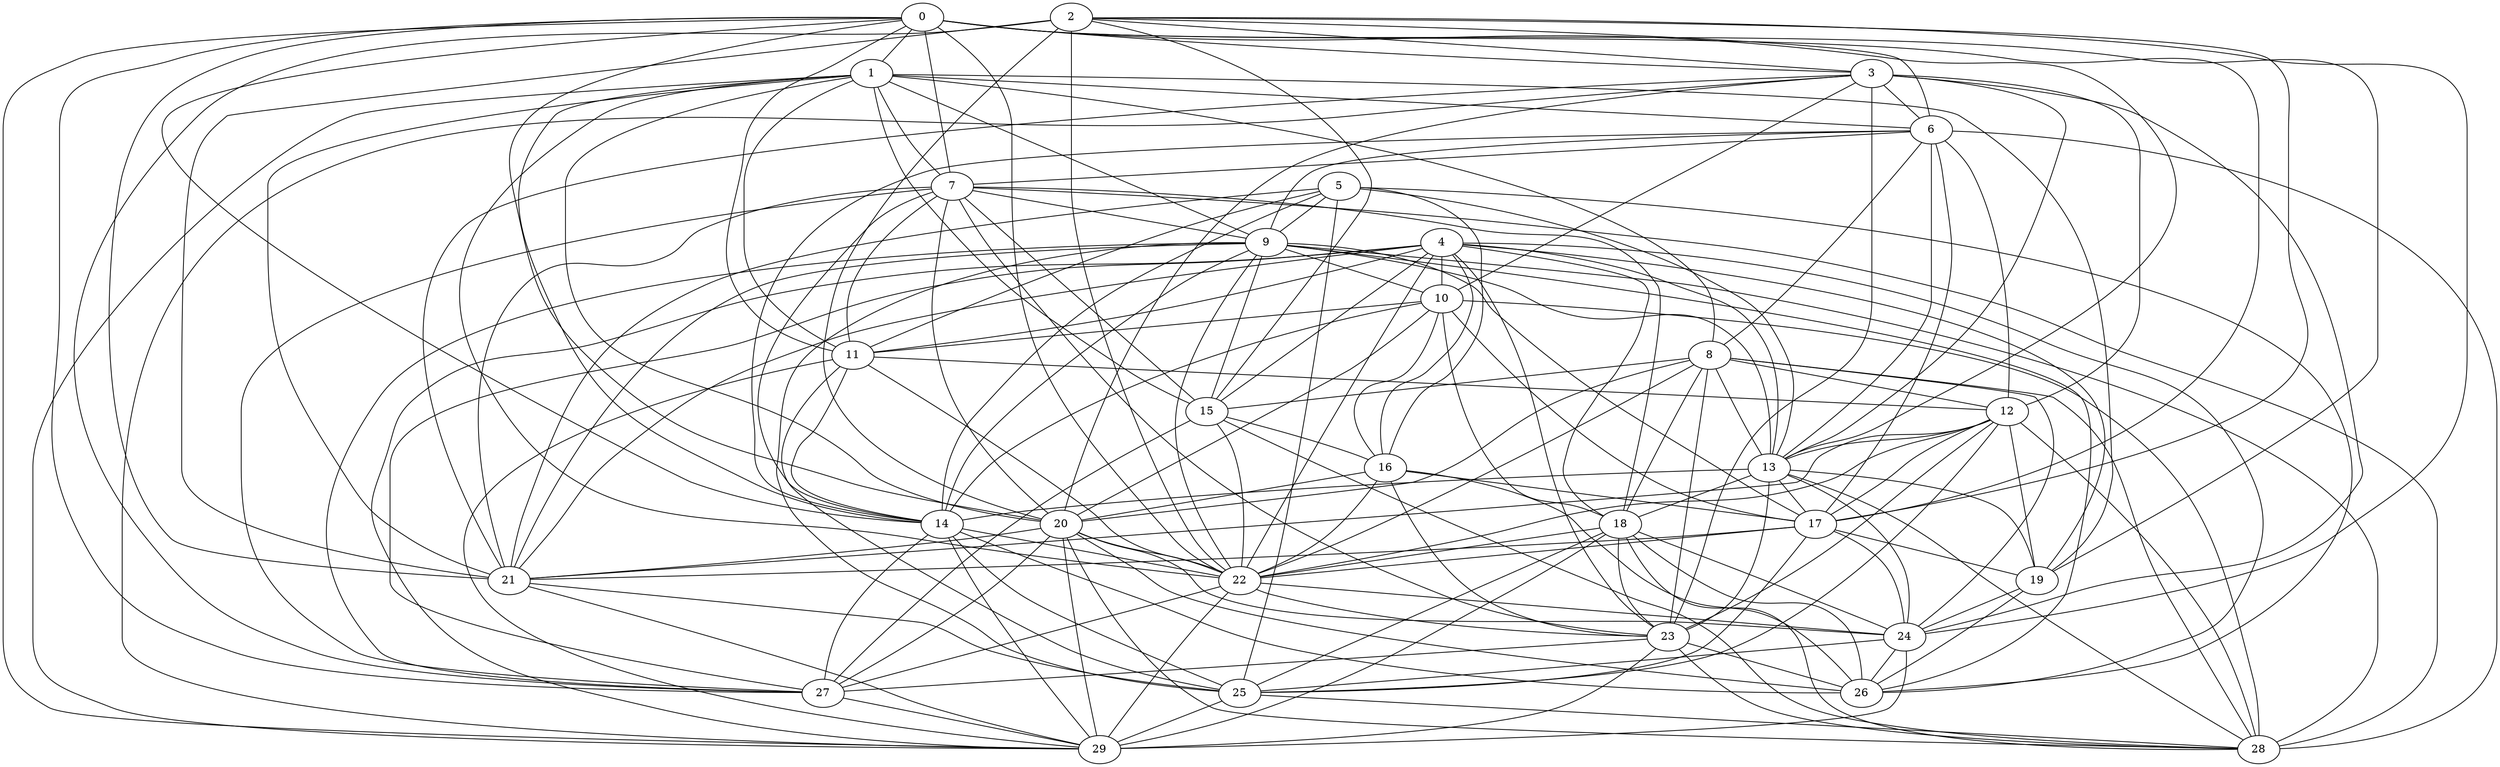 strict graph  {
0;
1;
2;
3;
4;
5;
6;
7;
8;
9;
10;
11;
12;
13;
14;
15;
16;
17;
18;
19;
20;
21;
22;
23;
24;
25;
26;
27;
28;
29;
0 -- 22  [weight=3000];
0 -- 17  [weight=4000];
0 -- 13  [weight=3000];
0 -- 27  [weight=1000];
0 -- 20  [weight=2000];
0 -- 29  [weight=6000];
0 -- 3  [weight=1000];
0 -- 1  [weight=6000];
0 -- 11  [weight=4000];
0 -- 14  [weight=2000];
0 -- 19  [weight=6000];
0 -- 7  [weight=7000];
0 -- 21  [weight=1000];
1 -- 6  [weight=3000];
1 -- 21  [weight=6000];
1 -- 11  [weight=1000];
1 -- 8  [weight=5000];
1 -- 14  [weight=3000];
1 -- 15  [weight=4000];
1 -- 9  [weight=4000];
1 -- 20  [weight=6000];
1 -- 29  [weight=2000];
1 -- 7  [weight=1000];
1 -- 19  [weight=7000];
1 -- 22  [weight=4000];
2 -- 6  [weight=3000];
2 -- 27  [weight=1000];
2 -- 20  [weight=5000];
2 -- 21  [weight=6000];
2 -- 17  [weight=4000];
2 -- 3  [weight=4000];
2 -- 24  [weight=1000];
2 -- 22  [weight=5000];
2 -- 15  [weight=2000];
3 -- 20  [weight=3000];
3 -- 24  [weight=2000];
3 -- 10  [weight=2000];
3 -- 29  [weight=2000];
3 -- 21  [weight=7000];
3 -- 13  [weight=5000];
3 -- 12  [weight=6000];
3 -- 6  [weight=6000];
3 -- 23  [weight=7000];
4 -- 15  [weight=7000];
4 -- 13  [weight=7000];
4 -- 27  [weight=5000];
4 -- 19  [weight=6000];
4 -- 29  [weight=2000];
4 -- 21  [weight=4000];
4 -- 16  [weight=6000];
4 -- 11  [weight=4000];
4 -- 23  [weight=1000];
4 -- 18  [weight=2000];
4 -- 10  [weight=2000];
4 -- 22  [weight=2000];
4 -- 26  [weight=2000];
5 -- 25  [weight=6000];
5 -- 26  [weight=4000];
5 -- 9  [weight=2000];
5 -- 14  [weight=4000];
5 -- 13  [weight=3000];
5 -- 21  [weight=2000];
5 -- 16  [weight=7000];
5 -- 11  [weight=7000];
6 -- 14  [weight=1000];
6 -- 8  [weight=2000];
6 -- 13  [weight=5000];
6 -- 12  [weight=3000];
6 -- 17  [weight=7000];
6 -- 28  [weight=4000];
6 -- 7  [weight=6000];
6 -- 9  [weight=2000];
7 -- 9  [weight=1000];
7 -- 28  [weight=7000];
7 -- 15  [weight=7000];
7 -- 20  [weight=2000];
7 -- 18  [weight=6000];
7 -- 23  [weight=7000];
7 -- 11  [weight=6000];
7 -- 14  [weight=2000];
7 -- 21  [weight=6000];
7 -- 27  [weight=2000];
8 -- 22  [weight=6000];
8 -- 28  [weight=1000];
8 -- 13  [weight=2000];
8 -- 23  [weight=6000];
8 -- 24  [weight=1000];
8 -- 18  [weight=2000];
8 -- 20  [weight=6000];
8 -- 15  [weight=4000];
8 -- 12  [weight=2000];
9 -- 27  [weight=2000];
9 -- 14  [weight=3000];
9 -- 26  [weight=7000];
9 -- 22  [weight=2000];
9 -- 10  [weight=5000];
9 -- 28  [weight=6000];
9 -- 25  [weight=4000];
9 -- 13  [weight=3000];
9 -- 21  [weight=6000];
9 -- 17  [weight=5000];
9 -- 15  [weight=1000];
10 -- 16  [weight=6000];
10 -- 14  [weight=3000];
10 -- 18  [weight=2000];
10 -- 17  [weight=7000];
10 -- 11  [weight=1000];
10 -- 28  [weight=4000];
10 -- 20  [weight=6000];
11 -- 14  [weight=6000];
11 -- 12  [weight=7000];
11 -- 22  [weight=3000];
11 -- 25  [weight=6000];
11 -- 29  [weight=1000];
12 -- 23  [weight=7000];
12 -- 22  [weight=3000];
12 -- 28  [weight=6000];
12 -- 19  [weight=5000];
12 -- 21  [weight=1000];
12 -- 13  [weight=7000];
12 -- 17  [weight=1000];
12 -- 25  [weight=7000];
13 -- 24  [weight=4000];
13 -- 14  [weight=7000];
13 -- 17  [weight=6000];
13 -- 23  [weight=7000];
13 -- 28  [weight=7000];
13 -- 19  [weight=7000];
13 -- 18  [weight=3000];
14 -- 27  [weight=6000];
14 -- 25  [weight=4000];
14 -- 26  [weight=6000];
14 -- 22  [weight=6000];
14 -- 29  [weight=4000];
15 -- 22  [weight=5000];
15 -- 16  [weight=2000];
15 -- 28  [weight=1000];
15 -- 27  [weight=5000];
16 -- 17  [weight=1000];
16 -- 22  [weight=5000];
16 -- 23  [weight=4000];
16 -- 26  [weight=7000];
16 -- 20  [weight=2000];
17 -- 24  [weight=3000];
17 -- 25  [weight=7000];
17 -- 22  [weight=6000];
17 -- 19  [weight=7000];
17 -- 21  [weight=4000];
18 -- 22  [weight=4000];
18 -- 25  [weight=1000];
18 -- 26  [weight=3000];
18 -- 29  [weight=2000];
18 -- 24  [weight=4000];
18 -- 28  [weight=1000];
18 -- 23  [weight=1000];
19 -- 26  [weight=5000];
19 -- 24  [weight=6000];
20 -- 29  [weight=2000];
20 -- 22  [weight=7000];
20 -- 21  [weight=3000];
20 -- 27  [weight=4000];
20 -- 26  [weight=6000];
20 -- 28  [weight=2000];
20 -- 24  [weight=1000];
21 -- 25  [weight=2000];
21 -- 29  [weight=5000];
22 -- 24  [weight=1000];
22 -- 23  [weight=1000];
22 -- 27  [weight=1000];
22 -- 29  [weight=5000];
23 -- 27  [weight=2000];
23 -- 26  [weight=1000];
23 -- 29  [weight=7000];
23 -- 28  [weight=7000];
24 -- 26  [weight=4000];
24 -- 29  [weight=7000];
24 -- 25  [weight=1000];
25 -- 28  [weight=3000];
25 -- 29  [weight=5000];
27 -- 29  [weight=2000];
}
